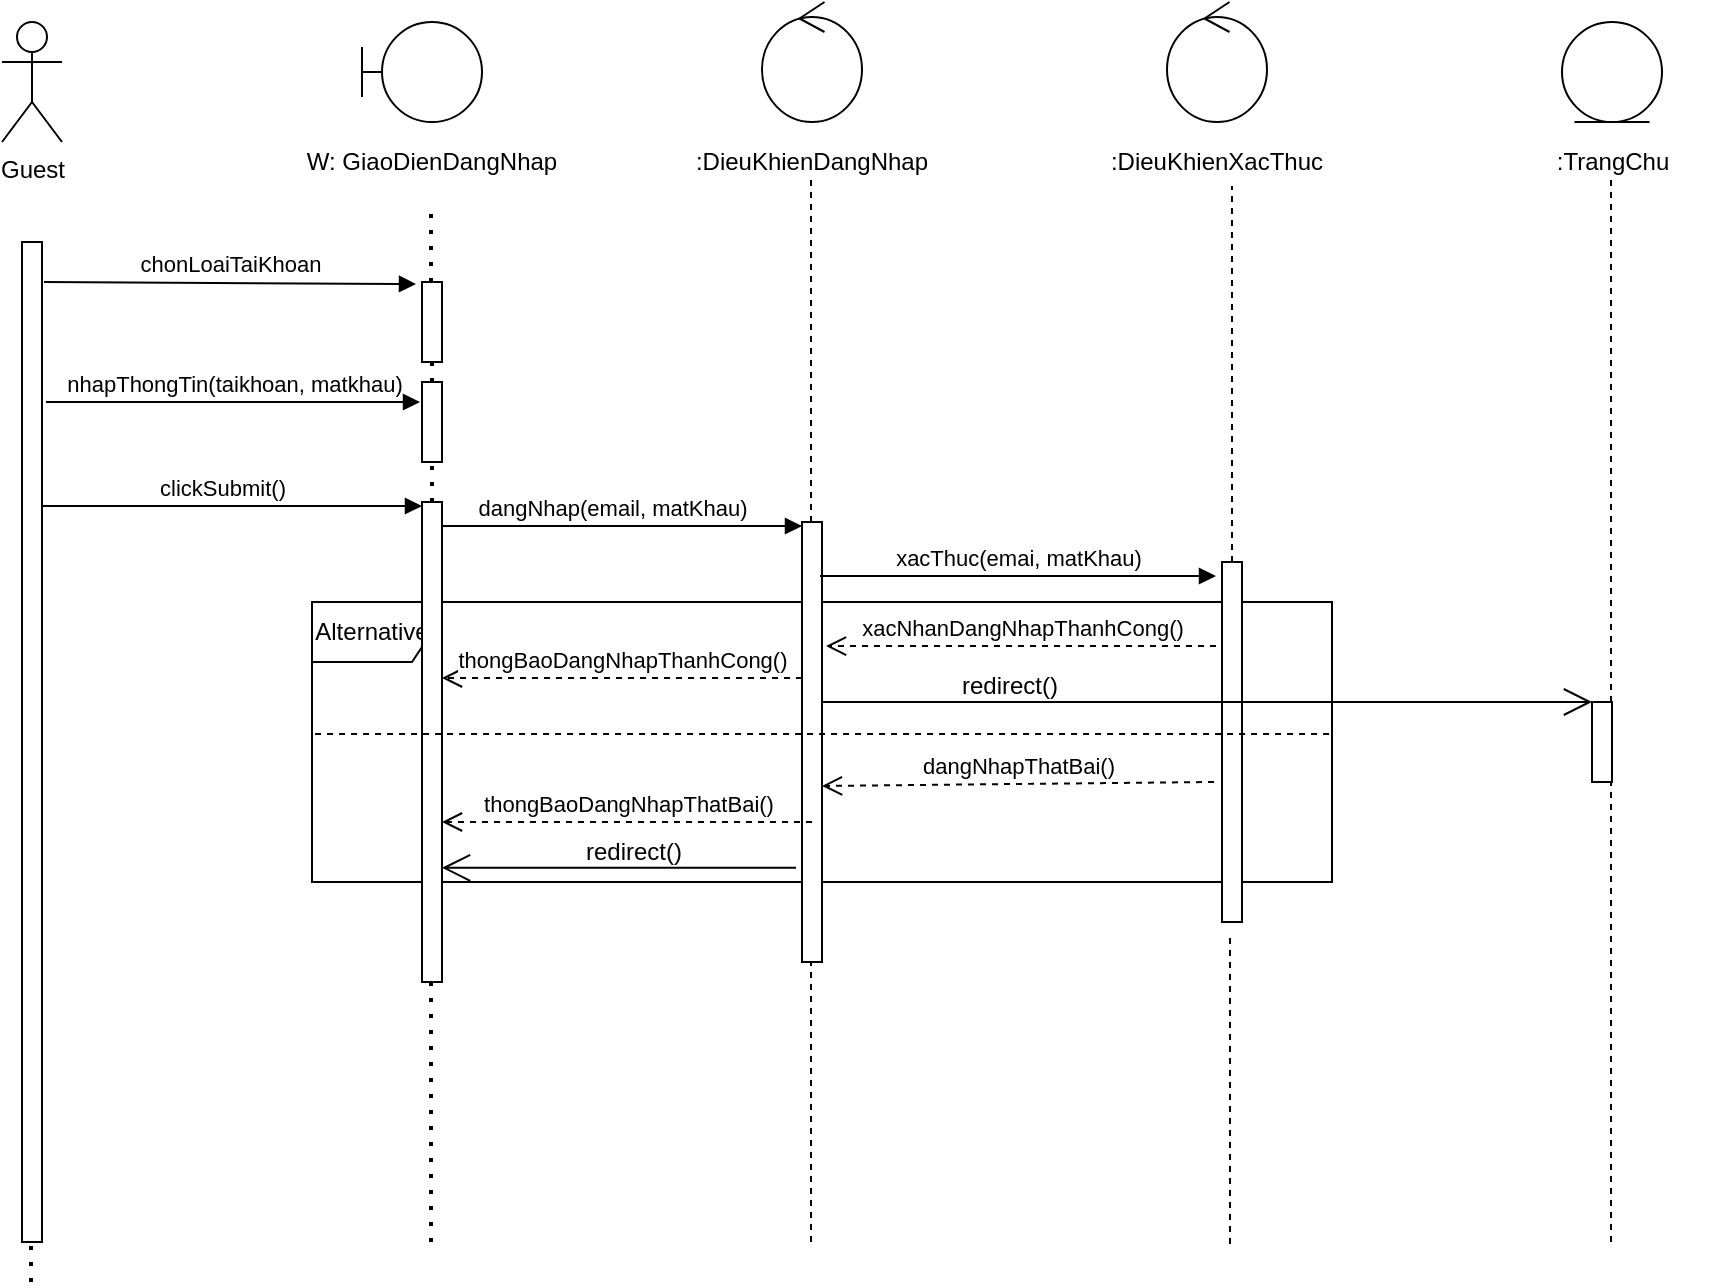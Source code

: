 <mxfile version="13.9.1" type="github">
  <diagram id="ej6Aq2QrI_q-PzAgEksd" name="Page-1">
    <mxGraphModel dx="1036" dy="462" grid="1" gridSize="10" guides="1" tooltips="1" connect="1" arrows="1" fold="1" page="1" pageScale="1" pageWidth="850" pageHeight="1100" math="0" shadow="0">
      <root>
        <mxCell id="0" />
        <mxCell id="1" parent="0" />
        <mxCell id="r4bwIDTA7VvdV9TeNddE-70" value="Alternative" style="shape=umlFrame;whiteSpace=wrap;html=1;" vertex="1" parent="1">
          <mxGeometry x="275" y="370" width="510" height="140" as="geometry" />
        </mxCell>
        <mxCell id="r4bwIDTA7VvdV9TeNddE-53" value="" style="endArrow=none;dashed=1;html=1;" edge="1" parent="1">
          <mxGeometry width="50" height="50" relative="1" as="geometry">
            <mxPoint x="524.5" y="690" as="sourcePoint" />
            <mxPoint x="524.5" y="159" as="targetPoint" />
          </mxGeometry>
        </mxCell>
        <mxCell id="r4bwIDTA7VvdV9TeNddE-1" value="Guest" style="shape=umlActor;verticalLabelPosition=bottom;verticalAlign=top;html=1;outlineConnect=0;" vertex="1" parent="1">
          <mxGeometry x="120" y="80" width="30" height="60" as="geometry" />
        </mxCell>
        <mxCell id="r4bwIDTA7VvdV9TeNddE-2" value="" style="shape=umlBoundary;whiteSpace=wrap;html=1;" vertex="1" parent="1">
          <mxGeometry x="300" y="80" width="60" height="50" as="geometry" />
        </mxCell>
        <mxCell id="r4bwIDTA7VvdV9TeNddE-3" value="" style="ellipse;shape=umlControl;whiteSpace=wrap;html=1;" vertex="1" parent="1">
          <mxGeometry x="500" y="70" width="50" height="60" as="geometry" />
        </mxCell>
        <mxCell id="r4bwIDTA7VvdV9TeNddE-4" value="" style="ellipse;shape=umlControl;whiteSpace=wrap;html=1;" vertex="1" parent="1">
          <mxGeometry x="702.5" y="70" width="50" height="60" as="geometry" />
        </mxCell>
        <mxCell id="r4bwIDTA7VvdV9TeNddE-5" value="" style="ellipse;shape=umlEntity;whiteSpace=wrap;html=1;" vertex="1" parent="1">
          <mxGeometry x="900" y="80" width="50" height="50" as="geometry" />
        </mxCell>
        <mxCell id="r4bwIDTA7VvdV9TeNddE-8" value="" style="endArrow=none;dashed=1;html=1;dashPattern=1 3;strokeWidth=2;" edge="1" parent="1" source="r4bwIDTA7VvdV9TeNddE-26">
          <mxGeometry width="50" height="50" relative="1" as="geometry">
            <mxPoint x="134.5" y="710" as="sourcePoint" />
            <mxPoint x="134.5" y="190" as="targetPoint" />
          </mxGeometry>
        </mxCell>
        <mxCell id="r4bwIDTA7VvdV9TeNddE-16" value="W: GiaoDienDangNhap" style="text;html=1;strokeColor=none;fillColor=none;align=center;verticalAlign=middle;whiteSpace=wrap;rounded=0;" vertex="1" parent="1">
          <mxGeometry x="270" y="140" width="130" height="20" as="geometry" />
        </mxCell>
        <mxCell id="r4bwIDTA7VvdV9TeNddE-19" value=":DieuKhienDangNhap" style="text;html=1;strokeColor=none;fillColor=none;align=center;verticalAlign=middle;whiteSpace=wrap;rounded=0;" vertex="1" parent="1">
          <mxGeometry x="460" y="140" width="130" height="20" as="geometry" />
        </mxCell>
        <mxCell id="r4bwIDTA7VvdV9TeNddE-20" value=":DieuKhienXacThuc" style="text;html=1;strokeColor=none;fillColor=none;align=center;verticalAlign=middle;whiteSpace=wrap;rounded=0;" vertex="1" parent="1">
          <mxGeometry x="670" y="140" width="115" height="20" as="geometry" />
        </mxCell>
        <mxCell id="r4bwIDTA7VvdV9TeNddE-21" value=":TrangChu" style="text;html=1;strokeColor=none;fillColor=none;align=center;verticalAlign=middle;whiteSpace=wrap;rounded=0;" vertex="1" parent="1">
          <mxGeometry x="867.5" y="140" width="115" height="20" as="geometry" />
        </mxCell>
        <mxCell id="r4bwIDTA7VvdV9TeNddE-23" value="" style="html=1;verticalAlign=bottom;endArrow=block;" edge="1" parent="1">
          <mxGeometry width="80" relative="1" as="geometry">
            <mxPoint x="340" y="272" as="sourcePoint" />
            <mxPoint x="340" y="272" as="targetPoint" />
          </mxGeometry>
        </mxCell>
        <mxCell id="r4bwIDTA7VvdV9TeNddE-26" value="" style="html=1;points=[];perimeter=orthogonalPerimeter;" vertex="1" parent="1">
          <mxGeometry x="130" y="190" width="10" height="500" as="geometry" />
        </mxCell>
        <mxCell id="r4bwIDTA7VvdV9TeNddE-27" value="" style="endArrow=none;dashed=1;html=1;dashPattern=1 3;strokeWidth=2;" edge="1" parent="1" target="r4bwIDTA7VvdV9TeNddE-26">
          <mxGeometry width="50" height="50" relative="1" as="geometry">
            <mxPoint x="134.5" y="710" as="sourcePoint" />
            <mxPoint x="134.5" y="190" as="targetPoint" />
          </mxGeometry>
        </mxCell>
        <mxCell id="r4bwIDTA7VvdV9TeNddE-29" value="nhapThongTin(taikhoan, matkhau)" style="html=1;verticalAlign=bottom;endArrow=block;" edge="1" parent="1">
          <mxGeometry width="80" relative="1" as="geometry">
            <mxPoint x="142" y="270" as="sourcePoint" />
            <mxPoint x="329" y="270" as="targetPoint" />
          </mxGeometry>
        </mxCell>
        <mxCell id="r4bwIDTA7VvdV9TeNddE-31" value="clickSubmit()" style="html=1;verticalAlign=bottom;endArrow=block;" edge="1" parent="1">
          <mxGeometry x="-0.053" width="80" relative="1" as="geometry">
            <mxPoint x="140" y="322" as="sourcePoint" />
            <mxPoint x="330" y="322" as="targetPoint" />
            <mxPoint as="offset" />
          </mxGeometry>
        </mxCell>
        <mxCell id="r4bwIDTA7VvdV9TeNddE-34" value="chonLoaiTaiKhoan" style="html=1;verticalAlign=bottom;endArrow=block;exitX=1.1;exitY=0.04;exitDx=0;exitDy=0;exitPerimeter=0;entryX=-0.3;entryY=0.025;entryDx=0;entryDy=0;entryPerimeter=0;" edge="1" parent="1" source="r4bwIDTA7VvdV9TeNddE-26" target="r4bwIDTA7VvdV9TeNddE-37">
          <mxGeometry width="80" relative="1" as="geometry">
            <mxPoint x="190" y="210" as="sourcePoint" />
            <mxPoint x="330" y="210" as="targetPoint" />
          </mxGeometry>
        </mxCell>
        <mxCell id="r4bwIDTA7VvdV9TeNddE-36" value="" style="endArrow=none;dashed=1;html=1;dashPattern=1 3;strokeWidth=2;" edge="1" parent="1" source="r4bwIDTA7VvdV9TeNddE-37">
          <mxGeometry width="50" height="50" relative="1" as="geometry">
            <mxPoint x="334.5" y="690" as="sourcePoint" />
            <mxPoint x="334.5" y="170" as="targetPoint" />
          </mxGeometry>
        </mxCell>
        <mxCell id="r4bwIDTA7VvdV9TeNddE-37" value="" style="html=1;points=[];perimeter=orthogonalPerimeter;" vertex="1" parent="1">
          <mxGeometry x="330" y="210" width="10" height="40" as="geometry" />
        </mxCell>
        <mxCell id="r4bwIDTA7VvdV9TeNddE-38" value="" style="endArrow=none;dashed=1;html=1;dashPattern=1 3;strokeWidth=2;" edge="1" parent="1" source="r4bwIDTA7VvdV9TeNddE-39" target="r4bwIDTA7VvdV9TeNddE-37">
          <mxGeometry width="50" height="50" relative="1" as="geometry">
            <mxPoint x="334.5" y="690" as="sourcePoint" />
            <mxPoint x="334.5" y="170" as="targetPoint" />
          </mxGeometry>
        </mxCell>
        <mxCell id="r4bwIDTA7VvdV9TeNddE-39" value="" style="html=1;points=[];perimeter=orthogonalPerimeter;" vertex="1" parent="1">
          <mxGeometry x="330" y="260" width="10" height="40" as="geometry" />
        </mxCell>
        <mxCell id="r4bwIDTA7VvdV9TeNddE-40" value="" style="endArrow=none;dashed=1;html=1;dashPattern=1 3;strokeWidth=2;" edge="1" parent="1" source="r4bwIDTA7VvdV9TeNddE-41" target="r4bwIDTA7VvdV9TeNddE-39">
          <mxGeometry width="50" height="50" relative="1" as="geometry">
            <mxPoint x="334.5" y="690" as="sourcePoint" />
            <mxPoint x="334.5" y="250" as="targetPoint" />
          </mxGeometry>
        </mxCell>
        <mxCell id="r4bwIDTA7VvdV9TeNddE-41" value="" style="html=1;points=[];perimeter=orthogonalPerimeter;" vertex="1" parent="1">
          <mxGeometry x="330" y="320" width="10" height="240" as="geometry" />
        </mxCell>
        <mxCell id="r4bwIDTA7VvdV9TeNddE-42" value="" style="endArrow=none;dashed=1;html=1;dashPattern=1 3;strokeWidth=2;" edge="1" parent="1" target="r4bwIDTA7VvdV9TeNddE-41">
          <mxGeometry width="50" height="50" relative="1" as="geometry">
            <mxPoint x="334.5" y="690" as="sourcePoint" />
            <mxPoint x="334.5" y="300" as="targetPoint" />
          </mxGeometry>
        </mxCell>
        <mxCell id="r4bwIDTA7VvdV9TeNddE-43" value="dangNhap(email, matKhau)" style="html=1;verticalAlign=bottom;endArrow=block;" edge="1" parent="1">
          <mxGeometry x="-0.053" width="80" relative="1" as="geometry">
            <mxPoint x="340" y="332" as="sourcePoint" />
            <mxPoint x="520" y="332" as="targetPoint" />
            <mxPoint as="offset" />
          </mxGeometry>
        </mxCell>
        <mxCell id="r4bwIDTA7VvdV9TeNddE-44" value="" style="html=1;points=[];perimeter=orthogonalPerimeter;" vertex="1" parent="1">
          <mxGeometry x="520" y="330" width="10" height="220" as="geometry" />
        </mxCell>
        <mxCell id="r4bwIDTA7VvdV9TeNddE-60" value="" style="endArrow=none;dashed=1;html=1;entryX=0.565;entryY=1.1;entryDx=0;entryDy=0;entryPerimeter=0;" edge="1" parent="1" source="r4bwIDTA7VvdV9TeNddE-63" target="r4bwIDTA7VvdV9TeNddE-20">
          <mxGeometry width="50" height="50" relative="1" as="geometry">
            <mxPoint x="740" y="691" as="sourcePoint" />
            <mxPoint x="730" y="150" as="targetPoint" />
            <Array as="points">
              <mxPoint x="735" y="290" />
            </Array>
          </mxGeometry>
        </mxCell>
        <mxCell id="r4bwIDTA7VvdV9TeNddE-61" value="" style="endArrow=none;dashed=1;html=1;" edge="1" parent="1">
          <mxGeometry width="50" height="50" relative="1" as="geometry">
            <mxPoint x="924.5" y="690" as="sourcePoint" />
            <mxPoint x="924.5" y="159" as="targetPoint" />
          </mxGeometry>
        </mxCell>
        <mxCell id="r4bwIDTA7VvdV9TeNddE-64" value="xacThuc(emai, matKhau)" style="html=1;verticalAlign=bottom;endArrow=block;" edge="1" parent="1">
          <mxGeometry relative="1" as="geometry">
            <mxPoint x="529" y="357" as="sourcePoint" />
            <mxPoint x="727" y="357" as="targetPoint" />
          </mxGeometry>
        </mxCell>
        <mxCell id="r4bwIDTA7VvdV9TeNddE-65" value="xacNhanDangNhapThanhCong()" style="html=1;verticalAlign=bottom;endArrow=open;dashed=1;endSize=8;exitX=-0.3;exitY=0.233;exitDx=0;exitDy=0;exitPerimeter=0;entryX=1.2;entryY=0.282;entryDx=0;entryDy=0;entryPerimeter=0;" edge="1" source="r4bwIDTA7VvdV9TeNddE-63" parent="1" target="r4bwIDTA7VvdV9TeNddE-44">
          <mxGeometry relative="1" as="geometry">
            <mxPoint x="532" y="427" as="targetPoint" />
          </mxGeometry>
        </mxCell>
        <mxCell id="r4bwIDTA7VvdV9TeNddE-63" value="" style="html=1;points=[];perimeter=orthogonalPerimeter;" vertex="1" parent="1">
          <mxGeometry x="730" y="350" width="10" height="180" as="geometry" />
        </mxCell>
        <mxCell id="r4bwIDTA7VvdV9TeNddE-66" value="" style="endArrow=none;dashed=1;html=1;entryX=0.4;entryY=1.038;entryDx=0;entryDy=0;entryPerimeter=0;" edge="1" parent="1" target="r4bwIDTA7VvdV9TeNddE-63">
          <mxGeometry width="50" height="50" relative="1" as="geometry">
            <mxPoint x="734" y="691" as="sourcePoint" />
            <mxPoint x="740" y="160" as="targetPoint" />
          </mxGeometry>
        </mxCell>
        <mxCell id="r4bwIDTA7VvdV9TeNddE-77" value="" style="endArrow=none;dashed=1;html=1;exitX=0.003;exitY=0.471;exitDx=0;exitDy=0;exitPerimeter=0;entryX=1;entryY=0.471;entryDx=0;entryDy=0;entryPerimeter=0;" edge="1" parent="1" source="r4bwIDTA7VvdV9TeNddE-70" target="r4bwIDTA7VvdV9TeNddE-70">
          <mxGeometry width="50" height="50" relative="1" as="geometry">
            <mxPoint x="431" y="440" as="sourcePoint" />
            <mxPoint x="770" y="425" as="targetPoint" />
          </mxGeometry>
        </mxCell>
        <mxCell id="r4bwIDTA7VvdV9TeNddE-78" value="thongBaoDangNhapThanhCong()" style="html=1;verticalAlign=bottom;endArrow=open;dashed=1;endSize=8;exitX=0;exitY=0.95;" edge="1" parent="1">
          <mxGeometry relative="1" as="geometry">
            <mxPoint x="340" y="408" as="targetPoint" />
            <mxPoint x="520" y="408" as="sourcePoint" />
          </mxGeometry>
        </mxCell>
        <mxCell id="r4bwIDTA7VvdV9TeNddE-79" value="dangNhapThatBai()" style="html=1;verticalAlign=bottom;endArrow=open;dashed=1;endSize=8;exitX=-0.4;exitY=0.611;exitDx=0;exitDy=0;exitPerimeter=0;" edge="1" parent="1" source="r4bwIDTA7VvdV9TeNddE-63">
          <mxGeometry relative="1" as="geometry">
            <mxPoint x="530" y="462" as="targetPoint" />
            <mxPoint x="726" y="450" as="sourcePoint" />
          </mxGeometry>
        </mxCell>
        <mxCell id="r4bwIDTA7VvdV9TeNddE-80" value="thongBaoDangNhapThatBai()" style="html=1;verticalAlign=bottom;endArrow=open;dashed=1;endSize=8;entryX=1.1;entryY=0.505;entryDx=0;entryDy=0;entryPerimeter=0;" edge="1" parent="1">
          <mxGeometry relative="1" as="geometry">
            <mxPoint x="340" y="480" as="targetPoint" />
            <mxPoint x="525" y="480" as="sourcePoint" />
          </mxGeometry>
        </mxCell>
        <mxCell id="r4bwIDTA7VvdV9TeNddE-82" value="" style="endArrow=open;endFill=1;endSize=12;html=1;" edge="1" parent="1" target="r4bwIDTA7VvdV9TeNddE-89">
          <mxGeometry width="160" relative="1" as="geometry">
            <mxPoint x="530" y="420" as="sourcePoint" />
            <mxPoint x="920" y="420" as="targetPoint" />
          </mxGeometry>
        </mxCell>
        <mxCell id="r4bwIDTA7VvdV9TeNddE-85" value="redirect()" style="text;html=1;strokeColor=none;fillColor=none;align=center;verticalAlign=middle;whiteSpace=wrap;rounded=0;" vertex="1" parent="1">
          <mxGeometry x="604" y="404" width="40" height="16" as="geometry" />
        </mxCell>
        <mxCell id="r4bwIDTA7VvdV9TeNddE-89" value="" style="html=1;points=[];perimeter=orthogonalPerimeter;" vertex="1" parent="1">
          <mxGeometry x="915" y="420" width="10" height="40" as="geometry" />
        </mxCell>
        <mxCell id="r4bwIDTA7VvdV9TeNddE-91" value="" style="endArrow=open;endFill=1;endSize=12;html=1;exitX=-0.3;exitY=0.786;exitDx=0;exitDy=0;exitPerimeter=0;" edge="1" parent="1" source="r4bwIDTA7VvdV9TeNddE-44" target="r4bwIDTA7VvdV9TeNddE-41">
          <mxGeometry width="160" relative="1" as="geometry">
            <mxPoint x="540" y="430" as="sourcePoint" />
            <mxPoint x="925" y="430" as="targetPoint" />
          </mxGeometry>
        </mxCell>
        <mxCell id="r4bwIDTA7VvdV9TeNddE-94" value="redirect()" style="text;html=1;strokeColor=none;fillColor=none;align=center;verticalAlign=middle;whiteSpace=wrap;rounded=0;" vertex="1" parent="1">
          <mxGeometry x="416" y="486" width="40" height="17" as="geometry" />
        </mxCell>
      </root>
    </mxGraphModel>
  </diagram>
</mxfile>
